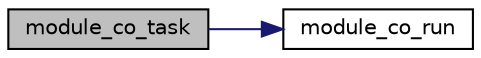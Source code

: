 digraph "module_co_task"
{
  edge [fontname="Helvetica",fontsize="10",labelfontname="Helvetica",labelfontsize="10"];
  node [fontname="Helvetica",fontsize="10",shape=record];
  rankdir="LR";
  Node1 [label="module_co_task",height=0.2,width=0.4,color="black", fillcolor="grey75", style="filled" fontcolor="black"];
  Node1 -> Node2 [color="midnightblue",fontsize="10",style="solid"];
  Node2 [label="module_co_run",height=0.2,width=0.4,color="black", fillcolor="white", style="filled",URL="$group__app__co.html#gaab8216fc955d01b47e3431aae288d9d3",tooltip="Função principal do módulo de RC. "];
}

